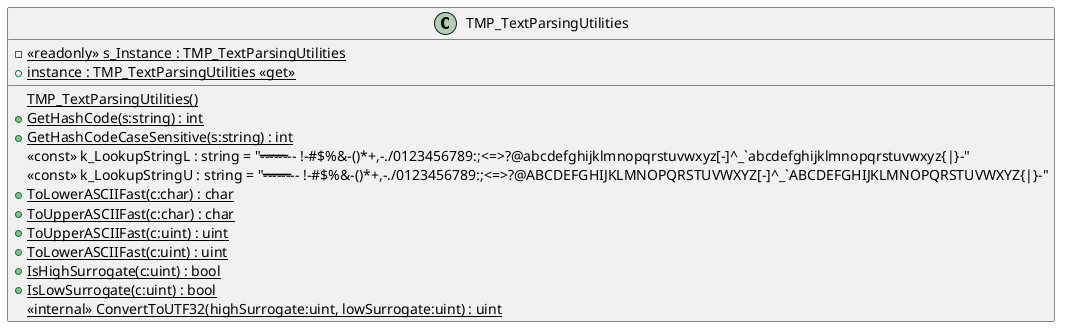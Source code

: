 @startuml
class TMP_TextParsingUtilities {
    - {static} <<readonly>> s_Instance : TMP_TextParsingUtilities
    {static} TMP_TextParsingUtilities()
    + {static} instance : TMP_TextParsingUtilities <<get>>
    + {static} GetHashCode(s:string) : int
    + {static} GetHashCodeCaseSensitive(s:string) : int
    <<const>> k_LookupStringL : string = "-------------------------------- !-#$%&-()*+,-./0123456789:;<=>?@abcdefghijklmnopqrstuvwxyz[-]^_`abcdefghijklmnopqrstuvwxyz{|&#125;~-"
    <<const>> k_LookupStringU : string = "-------------------------------- !-#$%&-()*+,-./0123456789:;<=>?@ABCDEFGHIJKLMNOPQRSTUVWXYZ[-]^_`ABCDEFGHIJKLMNOPQRSTUVWXYZ{|&#125;~-"
    + {static} ToLowerASCIIFast(c:char) : char
    + {static} ToUpperASCIIFast(c:char) : char
    + {static} ToUpperASCIIFast(c:uint) : uint
    + {static} ToLowerASCIIFast(c:uint) : uint
    + {static} IsHighSurrogate(c:uint) : bool
    + {static} IsLowSurrogate(c:uint) : bool
    <<internal>> {static} ConvertToUTF32(highSurrogate:uint, lowSurrogate:uint) : uint
}
@enduml
